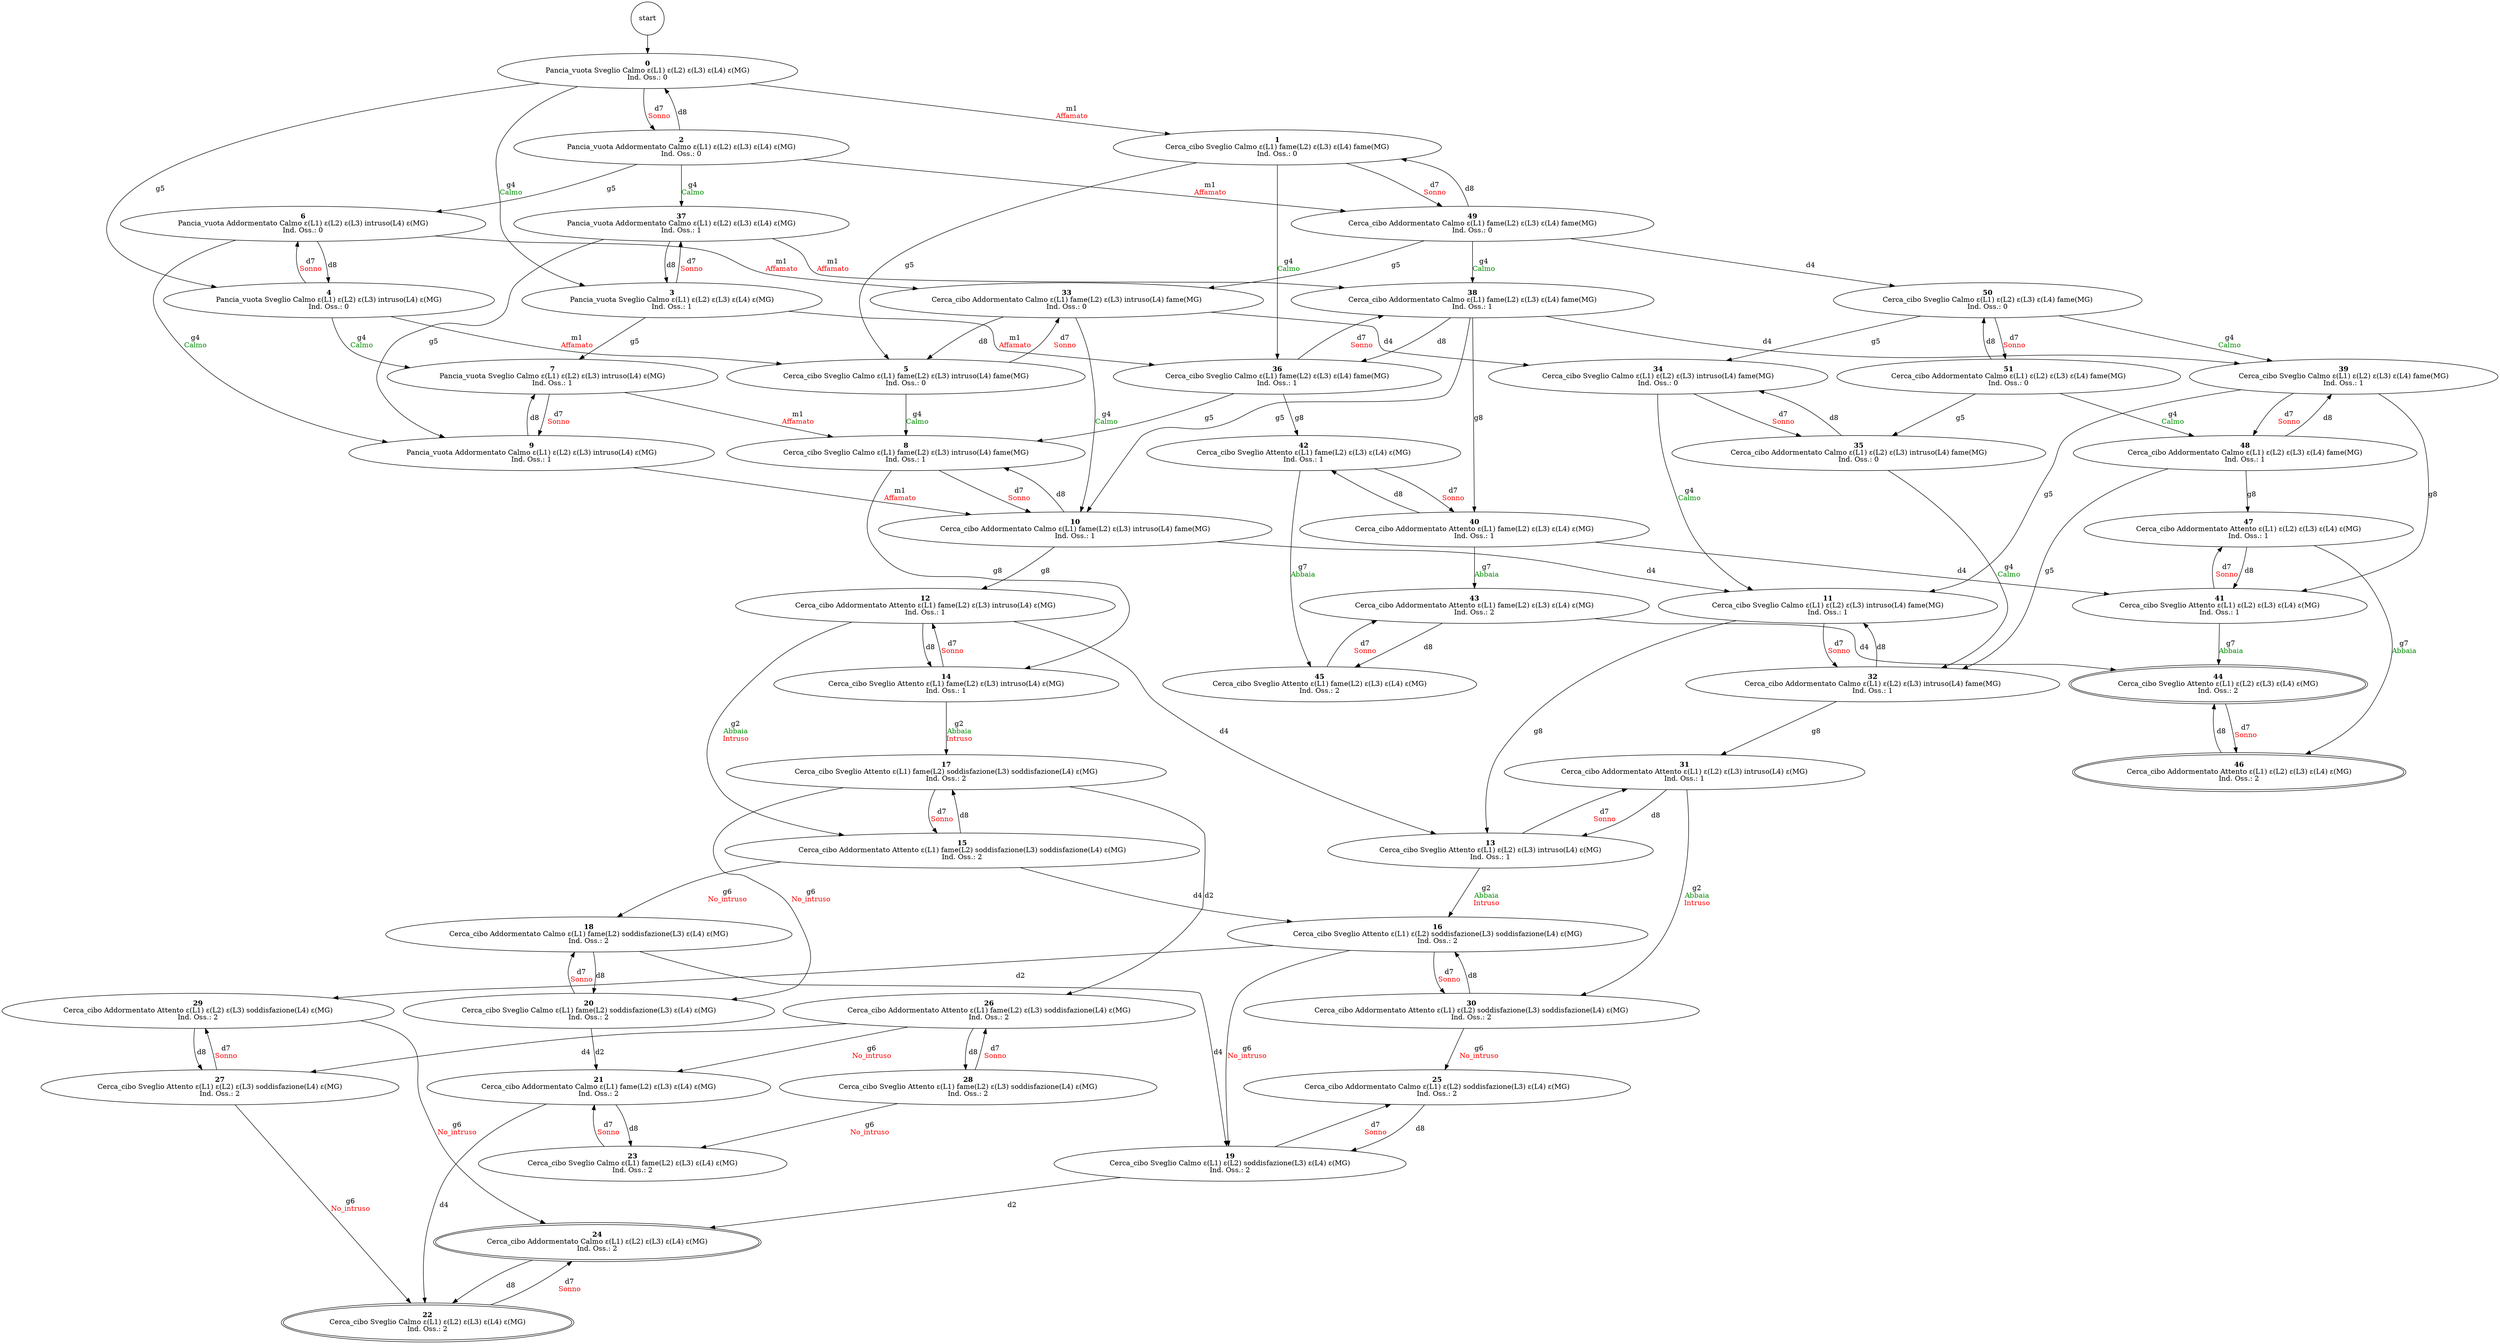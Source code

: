 digraph SpazioComportamentale {
    // ARCHI
    start	->	n0
	n0	->	n1 [label=<<br/>m1<br/><font color="red">Affamato</font>>]
	n0	->	n2 [label=<<br/>d7<br/><font color="red">Sonno</font>>]
	n0	->	n3 [label=<<br/>g4<br/><font color="green4">Calmo</font>>]
	n0	->	n4 [label=<<br/>g5>]
	n1	->	n49 [label=<<br/>d7<br/><font color="red">Sonno</font>>]
	n1	->	n36 [label=<<br/>g4<br/><font color="green4">Calmo</font>>]
	n1	->	n5 [label=<<br/>g5>]
	n2	->	n49 [label=<<br/>m1<br/><font color="red">Affamato</font>>]
	n2	->	n0 [label=<<br/>d8>]
	n2	->	n37 [label=<<br/>g4<br/><font color="green4">Calmo</font>>]
	n2	->	n6 [label=<<br/>g5>]
	n3	->	n36 [label=<<br/>m1<br/><font color="red">Affamato</font>>]
	n3	->	n37 [label=<<br/>d7<br/><font color="red">Sonno</font>>]
	n3	->	n7 [label=<<br/>g5>]
	n4	->	n5 [label=<<br/>m1<br/><font color="red">Affamato</font>>]
	n4	->	n6 [label=<<br/>d7<br/><font color="red">Sonno</font>>]
	n4	->	n7 [label=<<br/>g4<br/><font color="green4">Calmo</font>>]
	n5	->	n33 [label=<<br/>d7<br/><font color="red">Sonno</font>>]
	n5	->	n8 [label=<<br/>g4<br/><font color="green4">Calmo</font>>]
	n6	->	n33 [label=<<br/>m1<br/><font color="red">Affamato</font>>]
	n6	->	n4 [label=<<br/>d8>]
	n6	->	n9 [label=<<br/>g4<br/><font color="green4">Calmo</font>>]
	n7	->	n8 [label=<<br/>m1<br/><font color="red">Affamato</font>>]
	n7	->	n9 [label=<<br/>d7<br/><font color="red">Sonno</font>>]
	n8	->	n10 [label=<<br/>d7<br/><font color="red">Sonno</font>>]
	n8	->	n14 [label=<<br/>g8>]
	n9	->	n10 [label=<<br/>m1<br/><font color="red">Affamato</font>>]
	n9	->	n7 [label=<<br/>d8>]
	n10	->	n11 [label=<<br/>d4>]
	n10	->	n8 [label=<<br/>d8>]
	n10	->	n12 [label=<<br/>g8>]
	n11	->	n32 [label=<<br/>d7<br/><font color="red">Sonno</font>>]
	n11	->	n13 [label=<<br/>g8>]
	n12	->	n13 [label=<<br/>d4>]
	n12	->	n14 [label=<<br/>d8>]
	n12	->	n15 [label=<<br/>g2<br/><font color="green4">Abbaia</font><br/><font color="red">Intruso</font>>]
	n13	->	n31 [label=<<br/>d7<br/><font color="red">Sonno</font>>]
	n13	->	n16 [label=<<br/>g2<br/><font color="green4">Abbaia</font><br/><font color="red">Intruso</font>>]
	n14	->	n12 [label=<<br/>d7<br/><font color="red">Sonno</font>>]
	n14	->	n17 [label=<<br/>g2<br/><font color="green4">Abbaia</font><br/><font color="red">Intruso</font>>]
	n15	->	n16 [label=<<br/>d4>]
	n15	->	n17 [label=<<br/>d8>]
	n15	->	n18 [label=<<br/>g6<br/><font color="red">No_intruso</font>>]
	n16	->	n29 [label=<<br/>d2>]
	n16	->	n30 [label=<<br/>d7<br/><font color="red">Sonno</font>>]
	n16	->	n19 [label=<<br/>g6<br/><font color="red">No_intruso</font>>]
	n17	->	n26 [label=<<br/>d2>]
	n17	->	n15 [label=<<br/>d7<br/><font color="red">Sonno</font>>]
	n17	->	n20 [label=<<br/>g6<br/><font color="red">No_intruso</font>>]
	n18	->	n19 [label=<<br/>d4>]
	n18	->	n20 [label=<<br/>d8>]
	n19	->	n24 [label=<<br/>d2>]
	n19	->	n25 [label=<<br/>d7<br/><font color="red">Sonno</font>>]
	n20	->	n21 [label=<<br/>d2>]
	n20	->	n18 [label=<<br/>d7<br/><font color="red">Sonno</font>>]
	n21	->	n22 [label=<<br/>d4>]
	n21	->	n23 [label=<<br/>d8>]
	n22	->	n24 [label=<<br/>d7<br/><font color="red">Sonno</font>>]
	n23	->	n21 [label=<<br/>d7<br/><font color="red">Sonno</font>>]
	n24	->	n22 [label=<<br/>d8>]
	n25	->	n19 [label=<<br/>d8>]
	n26	->	n27 [label=<<br/>d4>]
	n26	->	n28 [label=<<br/>d8>]
	n26	->	n21 [label=<<br/>g6<br/><font color="red">No_intruso</font>>]
	n27	->	n29 [label=<<br/>d7<br/><font color="red">Sonno</font>>]
	n27	->	n22 [label=<<br/>g6<br/><font color="red">No_intruso</font>>]
	n28	->	n26 [label=<<br/>d7<br/><font color="red">Sonno</font>>]
	n28	->	n23 [label=<<br/>g6<br/><font color="red">No_intruso</font>>]
	n29	->	n27 [label=<<br/>d8>]
	n29	->	n24 [label=<<br/>g6<br/><font color="red">No_intruso</font>>]
	n30	->	n16 [label=<<br/>d8>]
	n30	->	n25 [label=<<br/>g6<br/><font color="red">No_intruso</font>>]
	n31	->	n13 [label=<<br/>d8>]
	n31	->	n30 [label=<<br/>g2<br/><font color="green4">Abbaia</font><br/><font color="red">Intruso</font>>]
	n32	->	n11 [label=<<br/>d8>]
	n32	->	n31 [label=<<br/>g8>]
	n33	->	n34 [label=<<br/>d4>]
	n33	->	n5 [label=<<br/>d8>]
	n33	->	n10 [label=<<br/>g4<br/><font color="green4">Calmo</font>>]
	n34	->	n35 [label=<<br/>d7<br/><font color="red">Sonno</font>>]
	n34	->	n11 [label=<<br/>g4<br/><font color="green4">Calmo</font>>]
	n35	->	n34 [label=<<br/>d8>]
	n35	->	n32 [label=<<br/>g4<br/><font color="green4">Calmo</font>>]
	n36	->	n38 [label=<<br/>d7<br/><font color="red">Sonno</font>>]
	n36	->	n8 [label=<<br/>g5>]
	n36	->	n42 [label=<<br/>g8>]
	n37	->	n38 [label=<<br/>m1<br/><font color="red">Affamato</font>>]
	n37	->	n3 [label=<<br/>d8>]
	n37	->	n9 [label=<<br/>g5>]
	n38	->	n39 [label=<<br/>d4>]
	n38	->	n36 [label=<<br/>d8>]
	n38	->	n10 [label=<<br/>g5>]
	n38	->	n40 [label=<<br/>g8>]
	n39	->	n48 [label=<<br/>d7<br/><font color="red">Sonno</font>>]
	n39	->	n11 [label=<<br/>g5>]
	n39	->	n41 [label=<<br/>g8>]
	n40	->	n41 [label=<<br/>d4>]
	n40	->	n42 [label=<<br/>d8>]
	n40	->	n43 [label=<<br/>g7<br/><font color="green4">Abbaia</font>>]
	n41	->	n47 [label=<<br/>d7<br/><font color="red">Sonno</font>>]
	n41	->	n44 [label=<<br/>g7<br/><font color="green4">Abbaia</font>>]
	n42	->	n40 [label=<<br/>d7<br/><font color="red">Sonno</font>>]
	n42	->	n45 [label=<<br/>g7<br/><font color="green4">Abbaia</font>>]
	n43	->	n44 [label=<<br/>d4>]
	n43	->	n45 [label=<<br/>d8>]
	n44	->	n46 [label=<<br/>d7<br/><font color="red">Sonno</font>>]
	n45	->	n43 [label=<<br/>d7<br/><font color="red">Sonno</font>>]
	n46	->	n44 [label=<<br/>d8>]
	n47	->	n41 [label=<<br/>d8>]
	n47	->	n46 [label=<<br/>g7<br/><font color="green4">Abbaia</font>>]
	n48	->	n39 [label=<<br/>d8>]
	n48	->	n32 [label=<<br/>g5>]
	n48	->	n47 [label=<<br/>g8>]
	n49	->	n50 [label=<<br/>d4>]
	n49	->	n1 [label=<<br/>d8>]
	n49	->	n38 [label=<<br/>g4<br/><font color="green4">Calmo</font>>]
	n49	->	n33 [label=<<br/>g5>]
	n50	->	n51 [label=<<br/>d7<br/><font color="red">Sonno</font>>]
	n50	->	n39 [label=<<br/>g4<br/><font color="green4">Calmo</font>>]
	n50	->	n34 [label=<<br/>g5>]
	n51	->	n50 [label=<<br/>d8>]
	n51	->	n48 [label=<<br/>g4<br/><font color="green4">Calmo</font>>]
	n51	->	n35 [label=<<br/>g5>]

    // NODI
    start[shape="circle"]
	n0 [label=<<b>0</b><br/>Pancia_vuota Sveglio Calmo ε(L1) ε(L2) ε(L3) ε(L4) ε(MG)<br/>Ind. Oss.: 0>]
	n1 [label=<<b>1</b><br/>Cerca_cibo Sveglio Calmo ε(L1) fame(L2) ε(L3) ε(L4) fame(MG)<br/>Ind. Oss.: 0>]
	n2 [label=<<b>2</b><br/>Pancia_vuota Addormentato Calmo ε(L1) ε(L2) ε(L3) ε(L4) ε(MG)<br/>Ind. Oss.: 0>]
	n3 [label=<<b>3</b><br/>Pancia_vuota Sveglio Calmo ε(L1) ε(L2) ε(L3) ε(L4) ε(MG)<br/>Ind. Oss.: 1>]
	n4 [label=<<b>4</b><br/>Pancia_vuota Sveglio Calmo ε(L1) ε(L2) ε(L3) intruso(L4) ε(MG)<br/>Ind. Oss.: 0>]
	n5 [label=<<b>5</b><br/>Cerca_cibo Sveglio Calmo ε(L1) fame(L2) ε(L3) intruso(L4) fame(MG)<br/>Ind. Oss.: 0>]
	n6 [label=<<b>6</b><br/>Pancia_vuota Addormentato Calmo ε(L1) ε(L2) ε(L3) intruso(L4) ε(MG)<br/>Ind. Oss.: 0>]
	n7 [label=<<b>7</b><br/>Pancia_vuota Sveglio Calmo ε(L1) ε(L2) ε(L3) intruso(L4) ε(MG)<br/>Ind. Oss.: 1>]
	n8 [label=<<b>8</b><br/>Cerca_cibo Sveglio Calmo ε(L1) fame(L2) ε(L3) intruso(L4) fame(MG)<br/>Ind. Oss.: 1>]
	n9 [label=<<b>9</b><br/>Pancia_vuota Addormentato Calmo ε(L1) ε(L2) ε(L3) intruso(L4) ε(MG)<br/>Ind. Oss.: 1>]
	n10 [label=<<b>10</b><br/>Cerca_cibo Addormentato Calmo ε(L1) fame(L2) ε(L3) intruso(L4) fame(MG)<br/>Ind. Oss.: 1>]
	n11 [label=<<b>11</b><br/>Cerca_cibo Sveglio Calmo ε(L1) ε(L2) ε(L3) intruso(L4) fame(MG)<br/>Ind. Oss.: 1>]
	n12 [label=<<b>12</b><br/>Cerca_cibo Addormentato Attento ε(L1) fame(L2) ε(L3) intruso(L4) ε(MG)<br/>Ind. Oss.: 1>]
	n13 [label=<<b>13</b><br/>Cerca_cibo Sveglio Attento ε(L1) ε(L2) ε(L3) intruso(L4) ε(MG)<br/>Ind. Oss.: 1>]
	n14 [label=<<b>14</b><br/>Cerca_cibo Sveglio Attento ε(L1) fame(L2) ε(L3) intruso(L4) ε(MG)<br/>Ind. Oss.: 1>]
	n15 [label=<<b>15</b><br/>Cerca_cibo Addormentato Attento ε(L1) fame(L2) soddisfazione(L3) soddisfazione(L4) ε(MG)<br/>Ind. Oss.: 2>]
	n16 [label=<<b>16</b><br/>Cerca_cibo Sveglio Attento ε(L1) ε(L2) soddisfazione(L3) soddisfazione(L4) ε(MG)<br/>Ind. Oss.: 2>]
	n17 [label=<<b>17</b><br/>Cerca_cibo Sveglio Attento ε(L1) fame(L2) soddisfazione(L3) soddisfazione(L4) ε(MG)<br/>Ind. Oss.: 2>]
	n18 [label=<<b>18</b><br/>Cerca_cibo Addormentato Calmo ε(L1) fame(L2) soddisfazione(L3) ε(L4) ε(MG)<br/>Ind. Oss.: 2>]
	n19 [label=<<b>19</b><br/>Cerca_cibo Sveglio Calmo ε(L1) ε(L2) soddisfazione(L3) ε(L4) ε(MG)<br/>Ind. Oss.: 2>]
	n20 [label=<<b>20</b><br/>Cerca_cibo Sveglio Calmo ε(L1) fame(L2) soddisfazione(L3) ε(L4) ε(MG)<br/>Ind. Oss.: 2>]
	n21 [label=<<b>21</b><br/>Cerca_cibo Addormentato Calmo ε(L1) fame(L2) ε(L3) ε(L4) ε(MG)<br/>Ind. Oss.: 2>]
	n22 [label=<<b>22</b><br/>Cerca_cibo Sveglio Calmo ε(L1) ε(L2) ε(L3) ε(L4) ε(MG)<br/>Ind. Oss.: 2> peripheries=2]
	n23 [label=<<b>23</b><br/>Cerca_cibo Sveglio Calmo ε(L1) fame(L2) ε(L3) ε(L4) ε(MG)<br/>Ind. Oss.: 2>]
	n24 [label=<<b>24</b><br/>Cerca_cibo Addormentato Calmo ε(L1) ε(L2) ε(L3) ε(L4) ε(MG)<br/>Ind. Oss.: 2> peripheries=2]
	n25 [label=<<b>25</b><br/>Cerca_cibo Addormentato Calmo ε(L1) ε(L2) soddisfazione(L3) ε(L4) ε(MG)<br/>Ind. Oss.: 2>]
	n26 [label=<<b>26</b><br/>Cerca_cibo Addormentato Attento ε(L1) fame(L2) ε(L3) soddisfazione(L4) ε(MG)<br/>Ind. Oss.: 2>]
	n27 [label=<<b>27</b><br/>Cerca_cibo Sveglio Attento ε(L1) ε(L2) ε(L3) soddisfazione(L4) ε(MG)<br/>Ind. Oss.: 2>]
	n28 [label=<<b>28</b><br/>Cerca_cibo Sveglio Attento ε(L1) fame(L2) ε(L3) soddisfazione(L4) ε(MG)<br/>Ind. Oss.: 2>]
	n29 [label=<<b>29</b><br/>Cerca_cibo Addormentato Attento ε(L1) ε(L2) ε(L3) soddisfazione(L4) ε(MG)<br/>Ind. Oss.: 2>]
	n30 [label=<<b>30</b><br/>Cerca_cibo Addormentato Attento ε(L1) ε(L2) soddisfazione(L3) soddisfazione(L4) ε(MG)<br/>Ind. Oss.: 2>]
	n31 [label=<<b>31</b><br/>Cerca_cibo Addormentato Attento ε(L1) ε(L2) ε(L3) intruso(L4) ε(MG)<br/>Ind. Oss.: 1>]
	n32 [label=<<b>32</b><br/>Cerca_cibo Addormentato Calmo ε(L1) ε(L2) ε(L3) intruso(L4) fame(MG)<br/>Ind. Oss.: 1>]
	n33 [label=<<b>33</b><br/>Cerca_cibo Addormentato Calmo ε(L1) fame(L2) ε(L3) intruso(L4) fame(MG)<br/>Ind. Oss.: 0>]
	n34 [label=<<b>34</b><br/>Cerca_cibo Sveglio Calmo ε(L1) ε(L2) ε(L3) intruso(L4) fame(MG)<br/>Ind. Oss.: 0>]
	n35 [label=<<b>35</b><br/>Cerca_cibo Addormentato Calmo ε(L1) ε(L2) ε(L3) intruso(L4) fame(MG)<br/>Ind. Oss.: 0>]
	n36 [label=<<b>36</b><br/>Cerca_cibo Sveglio Calmo ε(L1) fame(L2) ε(L3) ε(L4) fame(MG)<br/>Ind. Oss.: 1>]
	n37 [label=<<b>37</b><br/>Pancia_vuota Addormentato Calmo ε(L1) ε(L2) ε(L3) ε(L4) ε(MG)<br/>Ind. Oss.: 1>]
	n38 [label=<<b>38</b><br/>Cerca_cibo Addormentato Calmo ε(L1) fame(L2) ε(L3) ε(L4) fame(MG)<br/>Ind. Oss.: 1>]
	n39 [label=<<b>39</b><br/>Cerca_cibo Sveglio Calmo ε(L1) ε(L2) ε(L3) ε(L4) fame(MG)<br/>Ind. Oss.: 1>]
	n40 [label=<<b>40</b><br/>Cerca_cibo Addormentato Attento ε(L1) fame(L2) ε(L3) ε(L4) ε(MG)<br/>Ind. Oss.: 1>]
	n41 [label=<<b>41</b><br/>Cerca_cibo Sveglio Attento ε(L1) ε(L2) ε(L3) ε(L4) ε(MG)<br/>Ind. Oss.: 1>]
	n42 [label=<<b>42</b><br/>Cerca_cibo Sveglio Attento ε(L1) fame(L2) ε(L3) ε(L4) ε(MG)<br/>Ind. Oss.: 1>]
	n43 [label=<<b>43</b><br/>Cerca_cibo Addormentato Attento ε(L1) fame(L2) ε(L3) ε(L4) ε(MG)<br/>Ind. Oss.: 2>]
	n44 [label=<<b>44</b><br/>Cerca_cibo Sveglio Attento ε(L1) ε(L2) ε(L3) ε(L4) ε(MG)<br/>Ind. Oss.: 2> peripheries=2]
	n45 [label=<<b>45</b><br/>Cerca_cibo Sveglio Attento ε(L1) fame(L2) ε(L3) ε(L4) ε(MG)<br/>Ind. Oss.: 2>]
	n46 [label=<<b>46</b><br/>Cerca_cibo Addormentato Attento ε(L1) ε(L2) ε(L3) ε(L4) ε(MG)<br/>Ind. Oss.: 2> peripheries=2]
	n47 [label=<<b>47</b><br/>Cerca_cibo Addormentato Attento ε(L1) ε(L2) ε(L3) ε(L4) ε(MG)<br/>Ind. Oss.: 1>]
	n48 [label=<<b>48</b><br/>Cerca_cibo Addormentato Calmo ε(L1) ε(L2) ε(L3) ε(L4) fame(MG)<br/>Ind. Oss.: 1>]
	n49 [label=<<b>49</b><br/>Cerca_cibo Addormentato Calmo ε(L1) fame(L2) ε(L3) ε(L4) fame(MG)<br/>Ind. Oss.: 0>]
	n50 [label=<<b>50</b><br/>Cerca_cibo Sveglio Calmo ε(L1) ε(L2) ε(L3) ε(L4) fame(MG)<br/>Ind. Oss.: 0>]
	n51 [label=<<b>51</b><br/>Cerca_cibo Addormentato Calmo ε(L1) ε(L2) ε(L3) ε(L4) fame(MG)<br/>Ind. Oss.: 0>]
}
